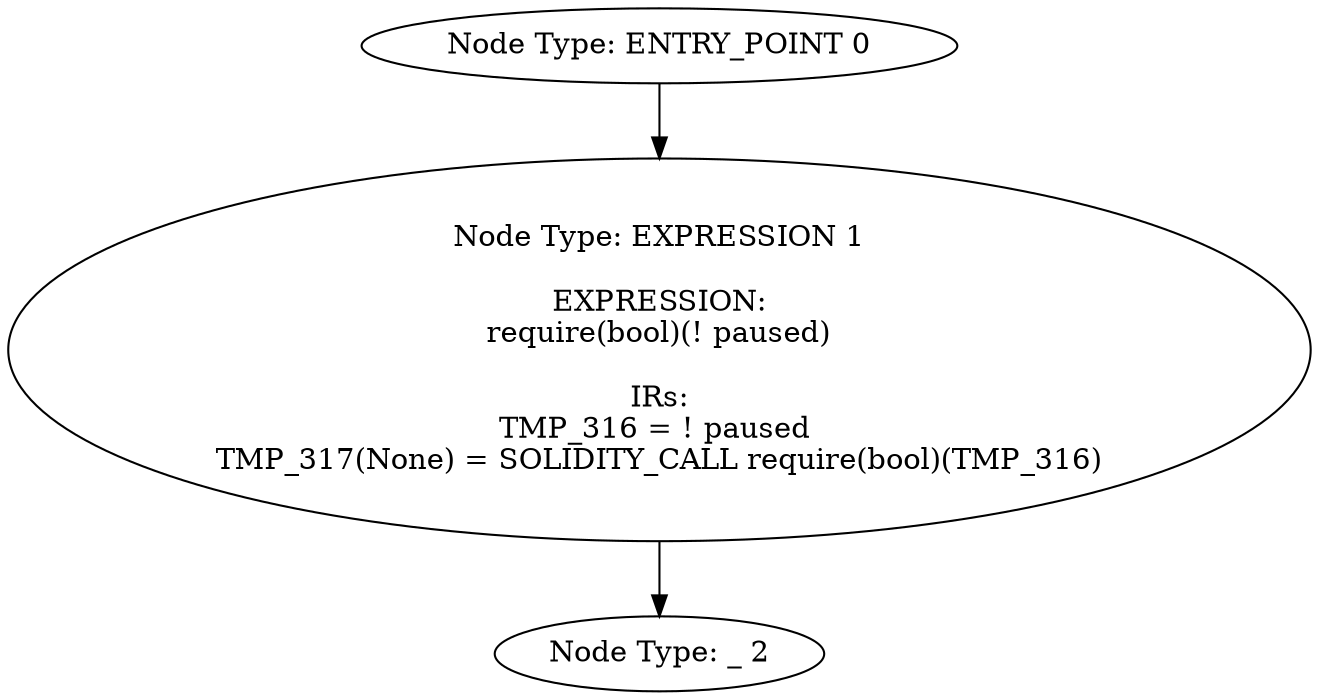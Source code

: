 digraph{
0[label="Node Type: ENTRY_POINT 0
"];
0->1;
1[label="Node Type: EXPRESSION 1

EXPRESSION:
require(bool)(! paused)

IRs:
TMP_316 = ! paused 
TMP_317(None) = SOLIDITY_CALL require(bool)(TMP_316)"];
1->2;
2[label="Node Type: _ 2
"];
}
